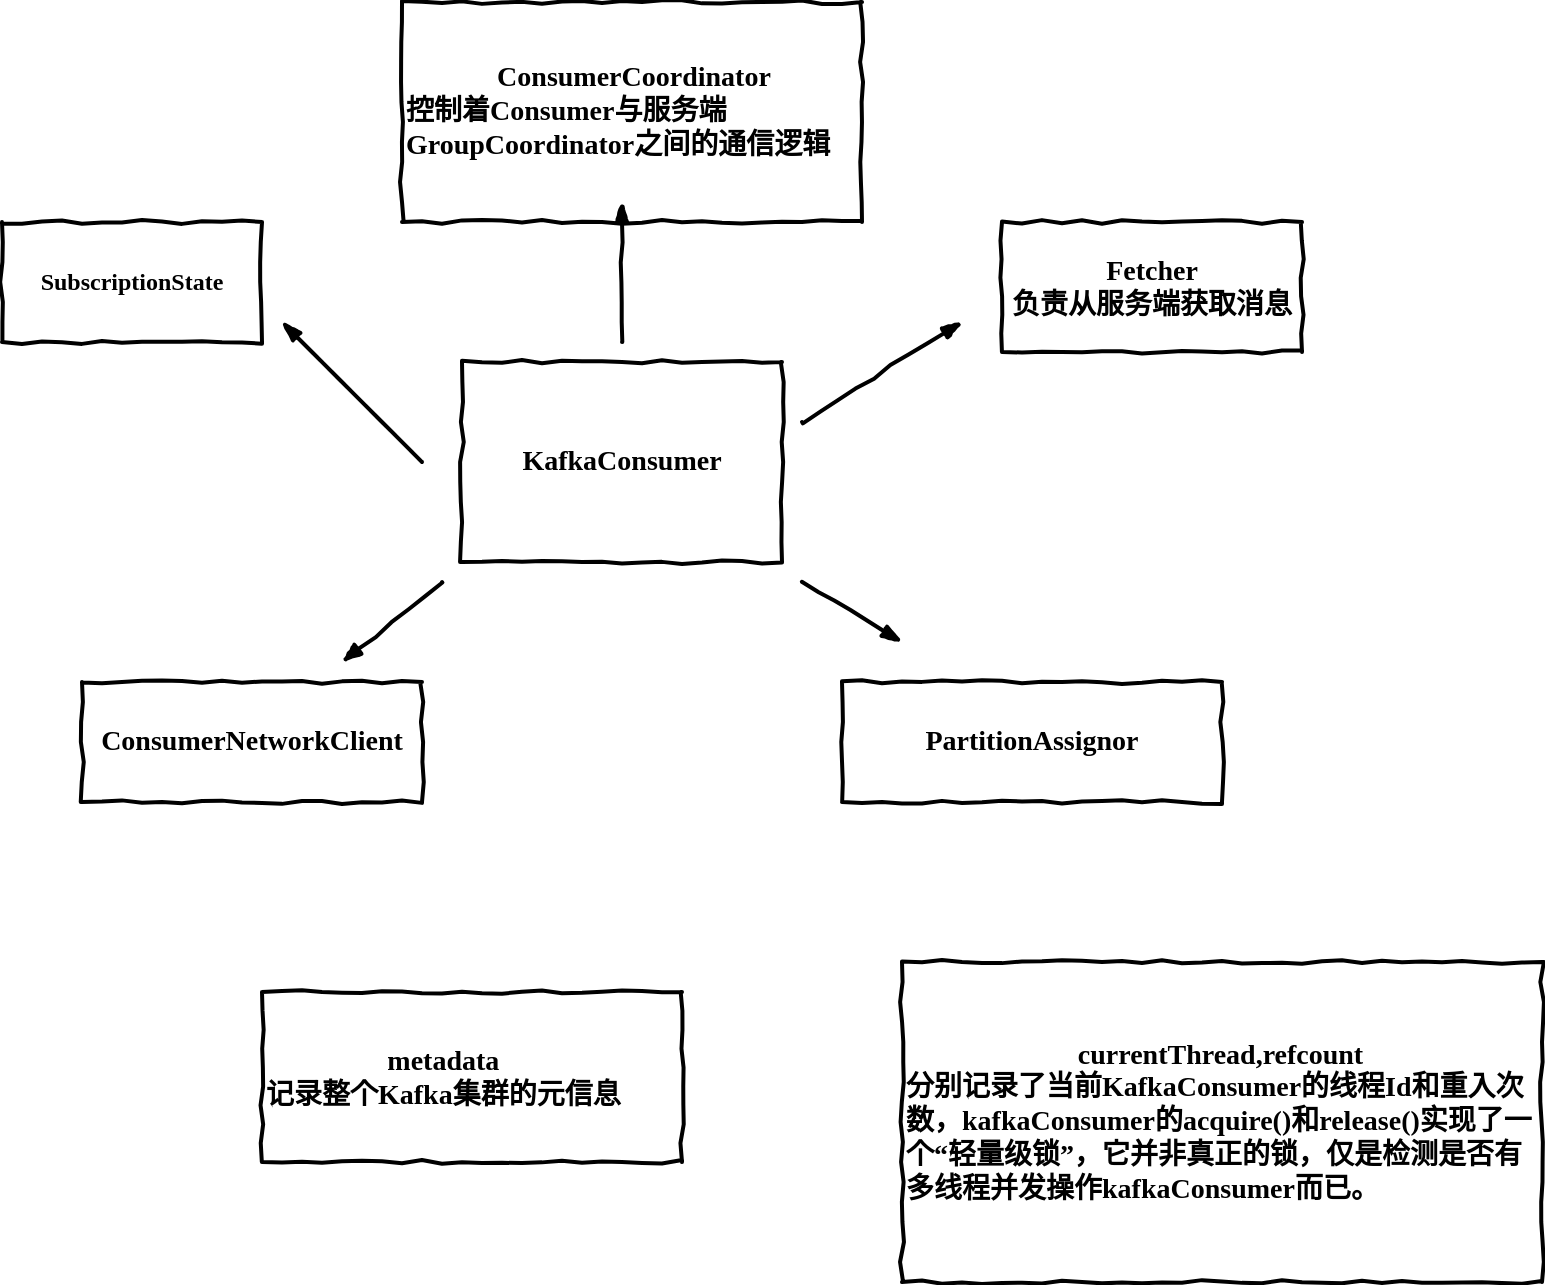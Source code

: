 <mxfile version="12.9.3" type="device"><diagram id="N_-2WBKhlLddYokW7rP5" name="第 1 页"><mxGraphModel dx="1260" dy="853" grid="1" gridSize="10" guides="1" tooltips="1" connect="1" arrows="1" fold="1" page="1" pageScale="1" pageWidth="827" pageHeight="1169" math="0" shadow="0"><root><mxCell id="0"/><mxCell id="1" parent="0"/><mxCell id="xISiTasKAqr0N6WKh5B8-1" value="KafkaConsumer" style="html=1;whiteSpace=wrap;comic=1;strokeWidth=2;fontFamily=Comic Sans MS;fontStyle=1;fontSize=14;" parent="1" vertex="1"><mxGeometry x="110" y="270" width="160" height="100" as="geometry"/></mxCell><mxCell id="xISiTasKAqr0N6WKh5B8-2" value="SubscriptionState" style="html=1;whiteSpace=wrap;comic=1;strokeWidth=2;fontFamily=Comic Sans MS;fontStyle=1;" parent="1" vertex="1"><mxGeometry x="-120" y="200" width="130" height="60" as="geometry"/></mxCell><mxCell id="xISiTasKAqr0N6WKh5B8-3" value="&lt;div style=&quot;text-align: center&quot;&gt;&lt;span&gt;ConsumerCoordinator&lt;/span&gt;&lt;/div&gt;控制着Consumer与服务端GroupCoordinator之间的通信逻辑" style="html=1;whiteSpace=wrap;comic=1;strokeWidth=2;fontFamily=Comic Sans MS;fontStyle=1;fontSize=14;align=left;" parent="1" vertex="1"><mxGeometry x="80" y="90" width="230" height="110" as="geometry"/></mxCell><mxCell id="xISiTasKAqr0N6WKh5B8-4" value="ConsumerNetworkClient" style="html=1;whiteSpace=wrap;comic=1;strokeWidth=2;fontFamily=Comic Sans MS;fontStyle=1;fontSize=14;" parent="1" vertex="1"><mxGeometry x="-80" y="430" width="170" height="60" as="geometry"/></mxCell><mxCell id="xISiTasKAqr0N6WKh5B8-6" value="Fetcher&lt;br&gt;负责从服务端获取消息" style="html=1;whiteSpace=wrap;comic=1;strokeWidth=2;fontFamily=Comic Sans MS;fontStyle=1;fontSize=14;" parent="1" vertex="1"><mxGeometry x="380" y="200" width="150" height="65" as="geometry"/></mxCell><mxCell id="xISiTasKAqr0N6WKh5B8-7" value="" style="rounded=0;comic=1;strokeWidth=2;endArrow=blockThin;html=1;fontFamily=Comic Sans MS;fontStyle=1;" parent="1" edge="1"><mxGeometry width="50" height="50" relative="1" as="geometry"><mxPoint x="280" y="300" as="sourcePoint"/><mxPoint x="360" y="250" as="targetPoint"/></mxGeometry></mxCell><mxCell id="xISiTasKAqr0N6WKh5B8-5" value="PartitionAssignor" style="html=1;whiteSpace=wrap;comic=1;strokeWidth=2;fontFamily=Comic Sans MS;fontStyle=1;fontSize=14;" parent="1" vertex="1"><mxGeometry x="300" y="430" width="190" height="60" as="geometry"/></mxCell><mxCell id="xISiTasKAqr0N6WKh5B8-9" value="" style="rounded=0;comic=1;strokeWidth=2;endArrow=blockThin;html=1;fontFamily=Comic Sans MS;fontStyle=1;" parent="1" edge="1"><mxGeometry width="50" height="50" relative="1" as="geometry"><mxPoint x="280" y="380" as="sourcePoint"/><mxPoint x="330" y="410" as="targetPoint"/></mxGeometry></mxCell><mxCell id="xISiTasKAqr0N6WKh5B8-10" value="" style="rounded=0;comic=1;strokeWidth=2;endArrow=blockThin;html=1;fontFamily=Comic Sans MS;fontStyle=1;" parent="1" edge="1"><mxGeometry width="50" height="50" relative="1" as="geometry"><mxPoint x="190" y="260" as="sourcePoint"/><mxPoint x="190" y="190" as="targetPoint"/></mxGeometry></mxCell><mxCell id="xISiTasKAqr0N6WKh5B8-11" value="" style="rounded=0;comic=1;strokeWidth=2;endArrow=blockThin;html=1;fontFamily=Comic Sans MS;fontStyle=1;" parent="1" edge="1"><mxGeometry width="50" height="50" relative="1" as="geometry"><mxPoint x="90" y="320" as="sourcePoint"/><mxPoint x="20" y="250" as="targetPoint"/></mxGeometry></mxCell><mxCell id="xISiTasKAqr0N6WKh5B8-12" value="" style="rounded=0;comic=1;strokeWidth=2;endArrow=blockThin;html=1;fontFamily=Comic Sans MS;fontStyle=1;" parent="1" edge="1"><mxGeometry width="50" height="50" relative="1" as="geometry"><mxPoint x="100" y="380" as="sourcePoint"/><mxPoint x="50" y="420" as="targetPoint"/></mxGeometry></mxCell><mxCell id="P0zZZH6ljuM5Kzj5SVHj-2" value="&lt;div style=&quot;text-align: center&quot;&gt;&lt;span&gt;metadata&lt;/span&gt;&lt;/div&gt;记录整个Kafka集群的元信息" style="html=1;whiteSpace=wrap;comic=1;strokeWidth=2;fontFamily=Comic Sans MS;fontStyle=1;align=left;fontSize=14;" vertex="1" parent="1"><mxGeometry x="10" y="585" width="210" height="85" as="geometry"/></mxCell><mxCell id="P0zZZH6ljuM5Kzj5SVHj-3" value="&lt;div style=&quot;text-align: center&quot;&gt;&lt;span&gt;currentThread,refcount&amp;nbsp;&lt;/span&gt;&lt;/div&gt;分别记录了当前KafkaConsumer的线程Id和重入次数，kafkaConsumer的acquire()和release()实现了一个“轻量级锁”，它并非真正的锁，仅是检测是否有多线程并发操作kafkaConsumer而已。" style="html=1;whiteSpace=wrap;comic=1;strokeWidth=2;fontFamily=Comic Sans MS;fontStyle=1;align=left;fontSize=14;" vertex="1" parent="1"><mxGeometry x="330" y="570" width="320" height="160" as="geometry"/></mxCell></root></mxGraphModel></diagram></mxfile>